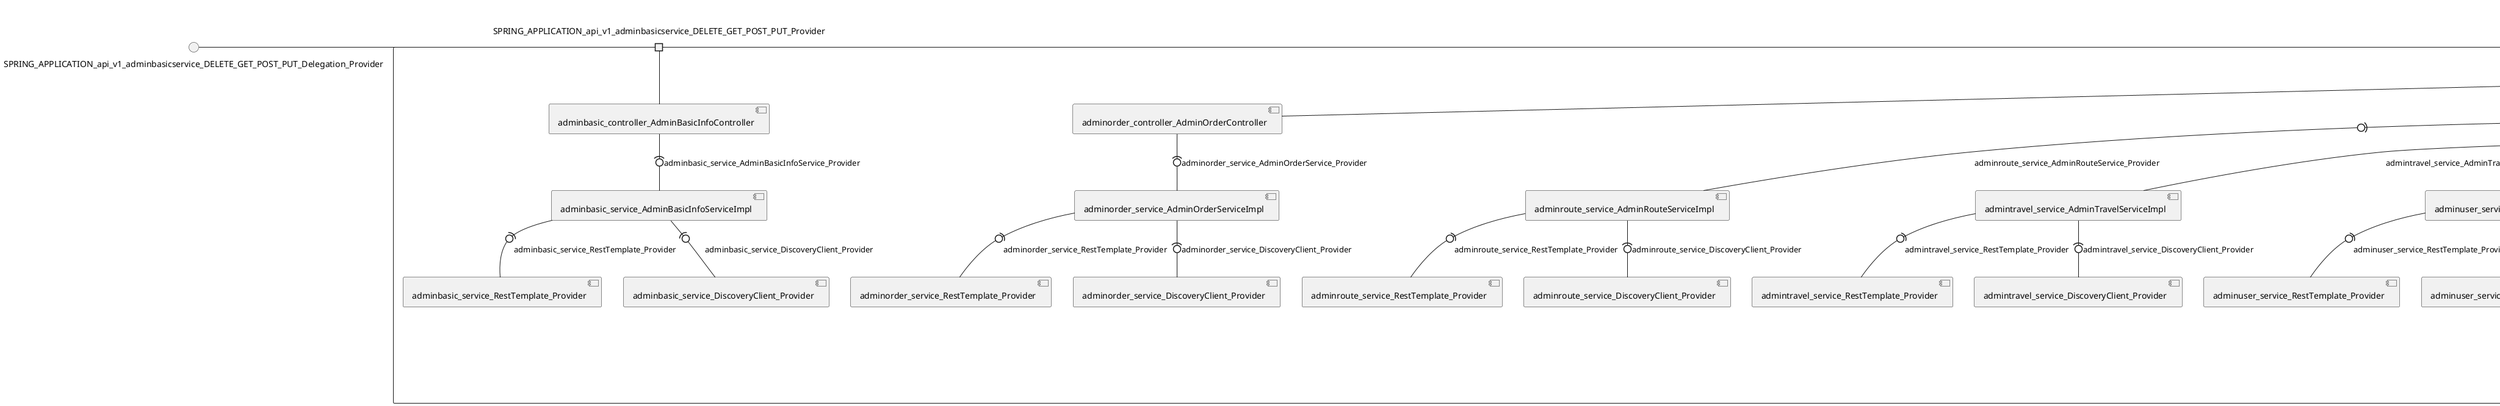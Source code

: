 @startuml
skinparam fixCircleLabelOverlapping true
skinparam componentStyle uml2
() SPRING_APPLICATION_api_v1_adminbasicservice_DELETE_GET_POST_PUT_Delegation_Provider
() SPRING_APPLICATION_api_v1_adminorderservice_Delegation_Provider
() SPRING_APPLICATION_api_v1_adminrouteservice_Delegation_Provider
() SPRING_APPLICATION_api_v1_admintravelservice_Delegation_Provider
() SPRING_APPLICATION_api_v1_adminuserservice_users_DELETE_GET_POST_PUT_Delegation_Provider
() SPRING_APPLICATION_api_v1_assuranceservice_DELETE_GET_PATCH_Delegation_Provider
() SPRING_APPLICATION_api_v1_auth_Delegation_Provider
() SPRING_APPLICATION_api_v1_basicservice_Delegation_Provider
() SPRING_APPLICATION_api_v1_cancelservice_GET_Delegation_Provider
() SPRING_APPLICATION_api_v1_configservice_Delegation_Provider
() SPRING_APPLICATION_api_v1_consignpriceservice_Delegation_Provider
() SPRING_APPLICATION_api_v1_consignservice_Delegation_Provider
() SPRING_APPLICATION_api_v1_contactservice_DELETE_GET_POST_PUT_Delegation_Provider
() SPRING_APPLICATION_api_v1_executeservice_GET_Delegation_Provider
() SPRING_APPLICATION_api_v1_fooddeliveryservice_Delegation_Provider
() SPRING_APPLICATION_api_v1_foodservice_DELETE_GET_POST_PUT_Delegation_Provider
() SPRING_APPLICATION_api_v1_inside_pay_service_Delegation_Provider
() SPRING_APPLICATION_api_v1_notifyservice_Delegation_Provider
() SPRING_APPLICATION_api_v1_orderOtherService_Delegation_Provider
() SPRING_APPLICATION_api_v1_orderservice_Delegation_Provider
() SPRING_APPLICATION_api_v1_paymentservice_GET_POST_Delegation_Provider
() SPRING_APPLICATION_api_v1_preserveotherservice_Delegation_Provider
() SPRING_APPLICATION_api_v1_preserveservice_Delegation_Provider
() SPRING_APPLICATION_api_v1_priceservice_Delegation_Provider
() SPRING_APPLICATION_api_v1_rebookservice_Delegation_Provider
() SPRING_APPLICATION_api_v1_routeplanservice_Delegation_Provider
() SPRING_APPLICATION_api_v1_routeservice_DELETE_GET_POST_Delegation_Provider
() SPRING_APPLICATION_api_v1_seatservice_Delegation_Provider
() SPRING_APPLICATION_api_v1_securityservice_Delegation_Provider
() SPRING_APPLICATION_api_v1_stationfoodservice_Delegation_Provider
() SPRING_APPLICATION_api_v1_stationservice_Delegation_Provider
() SPRING_APPLICATION_api_v1_trainfoodservice_Delegation_Provider
() SPRING_APPLICATION_api_v1_trainservice_Delegation_Provider
() SPRING_APPLICATION_api_v1_travel2service_Delegation_Provider
() SPRING_APPLICATION_api_v1_travelplanservice_Delegation_Provider
() SPRING_APPLICATION_api_v1_travelservice_Delegation_Provider
() SPRING_APPLICATION_api_v1_users_Delegation_Provider
() SPRING_APPLICATION_api_v1_userservice_users_Delegation_Provider
() SPRING_APPLICATION_api_v1_verifycode_Delegation_Provider
() SPRING_APPLICATION_api_v1_waitorderservice_GET_POST_Delegation_Provider
rectangle System {
[adminbasic_controller_AdminBasicInfoController] [[fudanselab-train-ticket.repository#_j69j8jfWEe-CD6_FbvzaYA]]
[adminbasic_service_AdminBasicInfoServiceImpl] [[fudanselab-train-ticket.repository#_j69j8jfWEe-CD6_FbvzaYA]]
[adminbasic_service_DiscoveryClient_Provider] [[fudanselab-train-ticket.repository#_j69j8jfWEe-CD6_FbvzaYA]]
[adminbasic_service_RestTemplate_Provider] [[fudanselab-train-ticket.repository#_j69j8jfWEe-CD6_FbvzaYA]]
[adminorder_controller_AdminOrderController] [[fudanselab-train-ticket.repository#_j69j8jfWEe-CD6_FbvzaYA]]
[adminorder_service_AdminOrderServiceImpl] [[fudanselab-train-ticket.repository#_j69j8jfWEe-CD6_FbvzaYA]]
[adminorder_service_DiscoveryClient_Provider] [[fudanselab-train-ticket.repository#_j69j8jfWEe-CD6_FbvzaYA]]
[adminorder_service_RestTemplate_Provider] [[fudanselab-train-ticket.repository#_j69j8jfWEe-CD6_FbvzaYA]]
[adminroute_controller_AdminRouteController] [[fudanselab-train-ticket.repository#_j69j8jfWEe-CD6_FbvzaYA]]
[adminroute_service_AdminRouteServiceImpl] [[fudanselab-train-ticket.repository#_j69j8jfWEe-CD6_FbvzaYA]]
[adminroute_service_DiscoveryClient_Provider] [[fudanselab-train-ticket.repository#_j69j8jfWEe-CD6_FbvzaYA]]
[adminroute_service_RestTemplate_Provider] [[fudanselab-train-ticket.repository#_j69j8jfWEe-CD6_FbvzaYA]]
[admintravel_controller_AdminTravelController] [[fudanselab-train-ticket.repository#_j69j8jfWEe-CD6_FbvzaYA]]
[admintravel_service_AdminTravelServiceImpl] [[fudanselab-train-ticket.repository#_j69j8jfWEe-CD6_FbvzaYA]]
[admintravel_service_DiscoveryClient_Provider] [[fudanselab-train-ticket.repository#_j69j8jfWEe-CD6_FbvzaYA]]
[admintravel_service_RestTemplate_Provider] [[fudanselab-train-ticket.repository#_j69j8jfWEe-CD6_FbvzaYA]]
[adminuser_controller_AdminUserController] [[fudanselab-train-ticket.repository#_j69j8jfWEe-CD6_FbvzaYA]]
[adminuser_service_AdminUserServiceImpl] [[fudanselab-train-ticket.repository#_j69j8jfWEe-CD6_FbvzaYA]]
[adminuser_service_DiscoveryClient_Provider] [[fudanselab-train-ticket.repository#_j69j8jfWEe-CD6_FbvzaYA]]
[adminuser_service_RestTemplate_Provider] [[fudanselab-train-ticket.repository#_j69j8jfWEe-CD6_FbvzaYA]]
[assurance_controller_AssuranceController] [[fudanselab-train-ticket.repository#_j69j8jfWEe-CD6_FbvzaYA]]
[assurance_repository_AssuranceRepository] [[fudanselab-train-ticket.repository#_j69j8jfWEe-CD6_FbvzaYA]]
[assurance_service_AssuranceServiceImpl] [[fudanselab-train-ticket.repository#_j69j8jfWEe-CD6_FbvzaYA]]
[auth_controller_AuthController] [[fudanselab-train-ticket.repository#_j69j8jfWEe-CD6_FbvzaYA]]
[auth_controller_UserController] [[fudanselab-train-ticket.repository#_j69j8jfWEe-CD6_FbvzaYA]]
[auth_repository_UserRepository] [[fudanselab-train-ticket.repository#_j69j8jfWEe-CD6_FbvzaYA]]
[auth_security_jwt_JWTProvider] [[fudanselab-train-ticket.repository#_j69j8jfWEe-CD6_FbvzaYA]]
[auth_service_impl_AuthenticationManager_Provider] [[fudanselab-train-ticket.repository#_j69j8jfWEe-CD6_FbvzaYA]]
[auth_service_impl_DiscoveryClient_Provider] [[fudanselab-train-ticket.repository#_j69j8jfWEe-CD6_FbvzaYA]]
[auth_service_impl_PasswordEncoder_Provider] [[fudanselab-train-ticket.repository#_j69j8jfWEe-CD6_FbvzaYA]]
[auth_service_impl_RestTemplate_Provider] [[fudanselab-train-ticket.repository#_j69j8jfWEe-CD6_FbvzaYA]]
[auth_service_impl_TokenServiceImpl] [[fudanselab-train-ticket.repository#_j69j8jfWEe-CD6_FbvzaYA]]
[auth_service_impl_UserServiceImpl] [[fudanselab-train-ticket.repository#_j69j8jfWEe-CD6_FbvzaYA]]
[cancel_controller_CancelController] [[fudanselab-train-ticket.repository#_j69j8jfWEe-CD6_FbvzaYA]]
[cancel_service_CancelServiceImpl] [[fudanselab-train-ticket.repository#_j69j8jfWEe-CD6_FbvzaYA]]
[cancel_service_DiscoveryClient_Provider] [[fudanselab-train-ticket.repository#_j69j8jfWEe-CD6_FbvzaYA]]
[cancel_service_RestTemplate_Provider] [[fudanselab-train-ticket.repository#_j69j8jfWEe-CD6_FbvzaYA]]
[com_trainticket_controller_PaymentController] [[fudanselab-train-ticket.repository#_j69j8jfWEe-CD6_FbvzaYA]]
[com_trainticket_repository_AddMoneyRepository] [[fudanselab-train-ticket.repository#_j69j8jfWEe-CD6_FbvzaYA]]
[com_trainticket_repository_PaymentRepository] [[fudanselab-train-ticket.repository#_j69j8jfWEe-CD6_FbvzaYA]]
[com_trainticket_service_PaymentServiceImpl] [[fudanselab-train-ticket.repository#_j69j8jfWEe-CD6_FbvzaYA]]
[config_controller_ConfigController] [[fudanselab-train-ticket.repository#_j69j8jfWEe-CD6_FbvzaYA]]
[config_repository_ConfigRepository] [[fudanselab-train-ticket.repository#_j69j8jfWEe-CD6_FbvzaYA]]
[config_service_ConfigServiceImpl] [[fudanselab-train-ticket.repository#_j69j8jfWEe-CD6_FbvzaYA]]
[consign_controller_ConsignController] [[fudanselab-train-ticket.repository#_j69j8jfWEe-CD6_FbvzaYA]]
[consign_repository_ConsignRepository] [[fudanselab-train-ticket.repository#_j69j8jfWEe-CD6_FbvzaYA]]
[consign_service_ConsignServiceImpl] [[fudanselab-train-ticket.repository#_j69j8jfWEe-CD6_FbvzaYA]]
[consign_service_DiscoveryClient_Provider] [[fudanselab-train-ticket.repository#_j69j8jfWEe-CD6_FbvzaYA]]
[consign_service_RestTemplate_Provider] [[fudanselab-train-ticket.repository#_j69j8jfWEe-CD6_FbvzaYA]]
[consignprice_controller_ConsignPriceController] [[fudanselab-train-ticket.repository#_j69j8jfWEe-CD6_FbvzaYA]]
[consignprice_repository_ConsignPriceConfigRepository] [[fudanselab-train-ticket.repository#_j69j8jfWEe-CD6_FbvzaYA]]
[consignprice_service_ConsignPriceServiceImpl] [[fudanselab-train-ticket.repository#_j69j8jfWEe-CD6_FbvzaYA]]
[contacts_controller_ContactsController] [[fudanselab-train-ticket.repository#_j69j8jfWEe-CD6_FbvzaYA]]
[contacts_repository_ContactsRepository] [[fudanselab-train-ticket.repository#_j69j8jfWEe-CD6_FbvzaYA]]
[contacts_service_ContactsServiceImpl] [[fudanselab-train-ticket.repository#_j69j8jfWEe-CD6_FbvzaYA]]
[execute_controller_ExecuteControlller] [[fudanselab-train-ticket.repository#_j69j8jfWEe-CD6_FbvzaYA]]
[execute_serivce_DiscoveryClient_Provider] [[fudanselab-train-ticket.repository#_j69j8jfWEe-CD6_FbvzaYA]]
[execute_serivce_ExecuteServiceImpl] [[fudanselab-train-ticket.repository#_j69j8jfWEe-CD6_FbvzaYA]]
[execute_serivce_RestTemplate_Provider] [[fudanselab-train-ticket.repository#_j69j8jfWEe-CD6_FbvzaYA]]
[fdse_microservice_controller_BasicController] [[fudanselab-train-ticket.repository#_j69j8jfWEe-CD6_FbvzaYA]]
[fdse_microservice_controller_StationController] [[fudanselab-train-ticket.repository#_j69j8jfWEe-CD6_FbvzaYA]]
[fdse_microservice_repository_StationRepository] [[fudanselab-train-ticket.repository#_j69j8jfWEe-CD6_FbvzaYA]]
[fdse_microservice_service_BasicServiceImpl] [[fudanselab-train-ticket.repository#_j69j8jfWEe-CD6_FbvzaYA]]
[fdse_microservice_service_DiscoveryClient_Provider] [[fudanselab-train-ticket.repository#_j69j8jfWEe-CD6_FbvzaYA]]
[fdse_microservice_service_RestTemplate_Provider] [[fudanselab-train-ticket.repository#_j69j8jfWEe-CD6_FbvzaYA]]
[fdse_microservice_service_StationServiceImpl] [[fudanselab-train-ticket.repository#_j69j8jfWEe-CD6_FbvzaYA]]
[food_controller_StationFoodController] [[fudanselab-train-ticket.repository#_j69j8jfWEe-CD6_FbvzaYA]]
[food_delivery_controller_FoodDeliveryController] [[fudanselab-train-ticket.repository#_j69j8jfWEe-CD6_FbvzaYA]]
[food_delivery_repository_FoodDeliveryOrderRepository] [[fudanselab-train-ticket.repository#_j69j8jfWEe-CD6_FbvzaYA]]
[food_delivery_service_DiscoveryClient_Provider] [[fudanselab-train-ticket.repository#_j69j8jfWEe-CD6_FbvzaYA]]
[food_delivery_service_FoodDeliveryServiceImpl] [[fudanselab-train-ticket.repository#_j69j8jfWEe-CD6_FbvzaYA]]
[food_delivery_service_RestTemplate_Provider] [[fudanselab-train-ticket.repository#_j69j8jfWEe-CD6_FbvzaYA]]
[food_repository_StationFoodRepository] [[fudanselab-train-ticket.repository#_j69j8jfWEe-CD6_FbvzaYA]]
[food_service_StationFoodServiceImpl] [[fudanselab-train-ticket.repository#_j69j8jfWEe-CD6_FbvzaYA]]
[foodsearch_controller_FoodController] [[fudanselab-train-ticket.repository#_j69j8jfWEe-CD6_FbvzaYA]]
[foodsearch_mq_RabbitSend] [[fudanselab-train-ticket.repository#_j69j8jfWEe-CD6_FbvzaYA]]
[foodsearch_repository_FoodOrderRepository] [[fudanselab-train-ticket.repository#_j69j8jfWEe-CD6_FbvzaYA]]
[foodsearch_service_DiscoveryClient_Provider] [[fudanselab-train-ticket.repository#_j69j8jfWEe-CD6_FbvzaYA]]
[foodsearch_service_FoodServiceImpl] [[fudanselab-train-ticket.repository#_j69j8jfWEe-CD6_FbvzaYA]]
[foodsearch_service_RestTemplate_Provider] [[fudanselab-train-ticket.repository#_j69j8jfWEe-CD6_FbvzaYA]]
[inside_payment_controller_InsidePaymentController] [[fudanselab-train-ticket.repository#_j69j8jfWEe-CD6_FbvzaYA]]
[inside_payment_repository_AddMoneyRepository] [[fudanselab-train-ticket.repository#_j69j8jfWEe-CD6_FbvzaYA]]
[inside_payment_repository_PaymentRepository] [[fudanselab-train-ticket.repository#_j69j8jfWEe-CD6_FbvzaYA]]
[inside_payment_service_InsidePaymentServiceImpl] [[fudanselab-train-ticket.repository#_j69j8jfWEe-CD6_FbvzaYA]]
[inside_payment_service_RestTemplate_Provider] [[fudanselab-train-ticket.repository#_j69j8jfWEe-CD6_FbvzaYA]]
[notification_controller_NotificationController] [[fudanselab-train-ticket.repository#_j69j8jfWEe-CD6_FbvzaYA]]
[notification_mq_RabbitSend] [[fudanselab-train-ticket.repository#_j69j8jfWEe-CD6_FbvzaYA]]
[notification_service_Configuration_Provider] [[fudanselab-train-ticket.repository#_j69j8jfWEe-CD6_FbvzaYA]]
[notification_service_JavaMailSender_2_Provider] [[fudanselab-train-ticket.repository#_j69j8jfWEe-CD6_FbvzaYA]]
[notification_service_JavaMailSender_Provider] [[fudanselab-train-ticket.repository#_j69j8jfWEe-CD6_FbvzaYA]]
[notification_service_MailService] [[fudanselab-train-ticket.repository#_j69j8jfWEe-CD6_FbvzaYA]]
[notification_service_NotificationServiceImpl] [[fudanselab-train-ticket.repository#_j69j8jfWEe-CD6_FbvzaYA]]
[order_controller_OrderController] [[fudanselab-train-ticket.repository#_j69j8jfWEe-CD6_FbvzaYA]]
[order_repository_OrderRepository] [[fudanselab-train-ticket.repository#_j69j8jfWEe-CD6_FbvzaYA]]
[order_service_DiscoveryClient_Provider] [[fudanselab-train-ticket.repository#_j69j8jfWEe-CD6_FbvzaYA]]
[order_service_OrderServiceImpl] [[fudanselab-train-ticket.repository#_j69j8jfWEe-CD6_FbvzaYA]]
[order_service_RestTemplate_Provider] [[fudanselab-train-ticket.repository#_j69j8jfWEe-CD6_FbvzaYA]]
[other_controller_OrderOtherController] [[fudanselab-train-ticket.repository#_j69j8jfWEe-CD6_FbvzaYA]]
[other_repository_OrderOtherRepository] [[fudanselab-train-ticket.repository#_j69j8jfWEe-CD6_FbvzaYA]]
[other_service_DiscoveryClient_Provider] [[fudanselab-train-ticket.repository#_j69j8jfWEe-CD6_FbvzaYA]]
[other_service_OrderOtherServiceImpl] [[fudanselab-train-ticket.repository#_j69j8jfWEe-CD6_FbvzaYA]]
[other_service_RestTemplate_Provider] [[fudanselab-train-ticket.repository#_j69j8jfWEe-CD6_FbvzaYA]]
[plan_controller_RoutePlanController] [[fudanselab-train-ticket.repository#_j69j8jfWEe-CD6_FbvzaYA]]
[plan_service_DiscoveryClient_Provider] [[fudanselab-train-ticket.repository#_j69j8jfWEe-CD6_FbvzaYA]]
[plan_service_RestTemplate_Provider] [[fudanselab-train-ticket.repository#_j69j8jfWEe-CD6_FbvzaYA]]
[plan_service_RoutePlanServiceImpl] [[fudanselab-train-ticket.repository#_j69j8jfWEe-CD6_FbvzaYA]]
[preserveOther_controller_PreserveOtherController] [[fudanselab-train-ticket.repository#_j69j8jfWEe-CD6_FbvzaYA]]
[preserveOther_mq_RabbitSend] [[fudanselab-train-ticket.repository#_j69j8jfWEe-CD6_FbvzaYA]]
[preserveOther_service_DiscoveryClient_Provider] [[fudanselab-train-ticket.repository#_j69j8jfWEe-CD6_FbvzaYA]]
[preserveOther_service_PreserveOtherServiceImpl] [[fudanselab-train-ticket.repository#_j69j8jfWEe-CD6_FbvzaYA]]
[preserveOther_service_RestTemplate_Provider] [[fudanselab-train-ticket.repository#_j69j8jfWEe-CD6_FbvzaYA]]
[preserve_controller_PreserveController] [[fudanselab-train-ticket.repository#_j69j8jfWEe-CD6_FbvzaYA]]
[preserve_mq_RabbitSend] [[fudanselab-train-ticket.repository#_j69j8jfWEe-CD6_FbvzaYA]]
[preserve_service_DiscoveryClient_Provider] [[fudanselab-train-ticket.repository#_j69j8jfWEe-CD6_FbvzaYA]]
[preserve_service_PreserveServiceImpl] [[fudanselab-train-ticket.repository#_j69j8jfWEe-CD6_FbvzaYA]]
[preserve_service_RestTemplate_Provider] [[fudanselab-train-ticket.repository#_j69j8jfWEe-CD6_FbvzaYA]]
[price_controller_PriceController] [[fudanselab-train-ticket.repository#_j69j8jfWEe-CD6_FbvzaYA]]
[price_repository_PriceConfigRepository] [[fudanselab-train-ticket.repository#_j69j8jfWEe-CD6_FbvzaYA]]
[price_service_PriceServiceImpl] [[fudanselab-train-ticket.repository#_j69j8jfWEe-CD6_FbvzaYA]]
[rebook_controller_RebookController] [[fudanselab-train-ticket.repository#_j69j8jfWEe-CD6_FbvzaYA]]
[rebook_service_DiscoveryClient_Provider] [[fudanselab-train-ticket.repository#_j69j8jfWEe-CD6_FbvzaYA]]
[rebook_service_RebookServiceImpl] [[fudanselab-train-ticket.repository#_j69j8jfWEe-CD6_FbvzaYA]]
[rebook_service_RestTemplate_Provider] [[fudanselab-train-ticket.repository#_j69j8jfWEe-CD6_FbvzaYA]]
[route_controller_RouteController] [[fudanselab-train-ticket.repository#_j69j8jfWEe-CD6_FbvzaYA]]
[route_repository_RouteRepository] [[fudanselab-train-ticket.repository#_j69j8jfWEe-CD6_FbvzaYA]]
[route_service_RouteServiceImpl] [[fudanselab-train-ticket.repository#_j69j8jfWEe-CD6_FbvzaYA]]
[seat_controller_SeatController] [[fudanselab-train-ticket.repository#_j69j8jfWEe-CD6_FbvzaYA]]
[seat_service_DiscoveryClient_Provider] [[fudanselab-train-ticket.repository#_j69j8jfWEe-CD6_FbvzaYA]]
[seat_service_RestTemplate_Provider] [[fudanselab-train-ticket.repository#_j69j8jfWEe-CD6_FbvzaYA]]
[seat_service_SeatServiceImpl] [[fudanselab-train-ticket.repository#_j69j8jfWEe-CD6_FbvzaYA]]
[security_controller_SecurityController] [[fudanselab-train-ticket.repository#_j69j8jfWEe-CD6_FbvzaYA]]
[security_repository_SecurityRepository] [[fudanselab-train-ticket.repository#_j69j8jfWEe-CD6_FbvzaYA]]
[security_service_DiscoveryClient_Provider] [[fudanselab-train-ticket.repository#_j69j8jfWEe-CD6_FbvzaYA]]
[security_service_RestTemplate_Provider] [[fudanselab-train-ticket.repository#_j69j8jfWEe-CD6_FbvzaYA]]
[security_service_SecurityServiceImpl] [[fudanselab-train-ticket.repository#_j69j8jfWEe-CD6_FbvzaYA]]
[trainFood_controller_TrainFoodController] [[fudanselab-train-ticket.repository#_j69j8jfWEe-CD6_FbvzaYA]]
[trainFood_repository_TrainFoodRepository] [[fudanselab-train-ticket.repository#_j69j8jfWEe-CD6_FbvzaYA]]
[trainFood_service_TrainFoodServiceImpl] [[fudanselab-train-ticket.repository#_j69j8jfWEe-CD6_FbvzaYA]]
[train_controller_TrainController] [[fudanselab-train-ticket.repository#_j69j8jfWEe-CD6_FbvzaYA]]
[train_repository_TrainTypeRepository] [[fudanselab-train-ticket.repository#_j69j8jfWEe-CD6_FbvzaYA]]
[train_service_TrainServiceImpl] [[fudanselab-train-ticket.repository#_j69j8jfWEe-CD6_FbvzaYA]]
[travel2_controller_Travel2Controller] [[fudanselab-train-ticket.repository#_j69j8jfWEe-CD6_FbvzaYA]]
[travel2_repository_TripRepository] [[fudanselab-train-ticket.repository#_j69j8jfWEe-CD6_FbvzaYA]]
[travel2_service_DiscoveryClient_Provider] [[fudanselab-train-ticket.repository#_j69j8jfWEe-CD6_FbvzaYA]]
[travel2_service_RestTemplate_Provider] [[fudanselab-train-ticket.repository#_j69j8jfWEe-CD6_FbvzaYA]]
[travel2_service_TravelServiceImpl] [[fudanselab-train-ticket.repository#_j69j8jfWEe-CD6_FbvzaYA]]
[travel_controller_TravelController] [[fudanselab-train-ticket.repository#_j69j8jfWEe-CD6_FbvzaYA]]
[travel_repository_TripRepository] [[fudanselab-train-ticket.repository#_j69j8jfWEe-CD6_FbvzaYA]]
[travel_service_DiscoveryClient_Provider] [[fudanselab-train-ticket.repository#_j69j8jfWEe-CD6_FbvzaYA]]
[travel_service_RestTemplate_Provider] [[fudanselab-train-ticket.repository#_j69j8jfWEe-CD6_FbvzaYA]]
[travel_service_TravelServiceImpl] [[fudanselab-train-ticket.repository#_j69j8jfWEe-CD6_FbvzaYA]]
[travelplan_controller_TravelPlanController] [[fudanselab-train-ticket.repository#_j69j8jfWEe-CD6_FbvzaYA]]
[travelplan_service_DiscoveryClient_Provider] [[fudanselab-train-ticket.repository#_j69j8jfWEe-CD6_FbvzaYA]]
[travelplan_service_RestTemplate_Provider] [[fudanselab-train-ticket.repository#_j69j8jfWEe-CD6_FbvzaYA]]
[travelplan_service_TravelPlanServiceImpl] [[fudanselab-train-ticket.repository#_j69j8jfWEe-CD6_FbvzaYA]]
[user_controller_UserController] [[fudanselab-train-ticket.repository#_j69j8jfWEe-CD6_FbvzaYA]]
[user_repository_UserRepository] [[fudanselab-train-ticket.repository#_j69j8jfWEe-CD6_FbvzaYA]]
[user_service_impl_DiscoveryClient_Provider] [[fudanselab-train-ticket.repository#_j69j8jfWEe-CD6_FbvzaYA]]
[user_service_impl_RestTemplate_Provider] [[fudanselab-train-ticket.repository#_j69j8jfWEe-CD6_FbvzaYA]]
[user_service_impl_UserServiceImpl] [[fudanselab-train-ticket.repository#_j69j8jfWEe-CD6_FbvzaYA]]
[verifycode_controller_VerifyCodeController] [[fudanselab-train-ticket.repository#_j69j8jfWEe-CD6_FbvzaYA]]
[verifycode_service_impl_VerifyCodeServiceImpl] [[fudanselab-train-ticket.repository#_j69j8jfWEe-CD6_FbvzaYA]]
[waitorder_controller_WaitListOrderController] [[fudanselab-train-ticket.repository#_j69j8jfWEe-CD6_FbvzaYA]]
[waitorder_repository_WaitListOrderRepository] [[fudanselab-train-ticket.repository#_j69j8jfWEe-CD6_FbvzaYA]]
[waitorder_service_Impl_DiscoveryClient_Provider] [[fudanselab-train-ticket.repository#_j69j8jfWEe-CD6_FbvzaYA]]
[waitorder_service_Impl_RestTemplate_Provider] [[fudanselab-train-ticket.repository#_j69j8jfWEe-CD6_FbvzaYA]]
[waitorder_service_Impl_WaitListOrderServiceImpl] [[fudanselab-train-ticket.repository#_j69j8jfWEe-CD6_FbvzaYA]]
port SPRING_APPLICATION_api_v1_adminbasicservice_DELETE_GET_POST_PUT_Provider
SPRING_APPLICATION_api_v1_adminbasicservice_DELETE_GET_POST_PUT_Delegation_Provider - SPRING_APPLICATION_api_v1_adminbasicservice_DELETE_GET_POST_PUT_Provider
SPRING_APPLICATION_api_v1_adminbasicservice_DELETE_GET_POST_PUT_Provider - [adminbasic_controller_AdminBasicInfoController]
port SPRING_APPLICATION_api_v1_adminorderservice_Provider
SPRING_APPLICATION_api_v1_adminorderservice_Delegation_Provider - SPRING_APPLICATION_api_v1_adminorderservice_Provider
SPRING_APPLICATION_api_v1_adminorderservice_Provider - [adminorder_controller_AdminOrderController]
port SPRING_APPLICATION_api_v1_adminrouteservice_Provider
SPRING_APPLICATION_api_v1_adminrouteservice_Delegation_Provider - SPRING_APPLICATION_api_v1_adminrouteservice_Provider
SPRING_APPLICATION_api_v1_adminrouteservice_Provider - [adminroute_controller_AdminRouteController]
port SPRING_APPLICATION_api_v1_admintravelservice_Provider
SPRING_APPLICATION_api_v1_admintravelservice_Delegation_Provider - SPRING_APPLICATION_api_v1_admintravelservice_Provider
SPRING_APPLICATION_api_v1_admintravelservice_Provider - [admintravel_controller_AdminTravelController]
port SPRING_APPLICATION_api_v1_adminuserservice_users_DELETE_GET_POST_PUT_Provider
SPRING_APPLICATION_api_v1_adminuserservice_users_DELETE_GET_POST_PUT_Delegation_Provider - SPRING_APPLICATION_api_v1_adminuserservice_users_DELETE_GET_POST_PUT_Provider
SPRING_APPLICATION_api_v1_adminuserservice_users_DELETE_GET_POST_PUT_Provider - [adminuser_controller_AdminUserController]
port SPRING_APPLICATION_api_v1_assuranceservice_DELETE_GET_PATCH_Provider
SPRING_APPLICATION_api_v1_assuranceservice_DELETE_GET_PATCH_Delegation_Provider - SPRING_APPLICATION_api_v1_assuranceservice_DELETE_GET_PATCH_Provider
SPRING_APPLICATION_api_v1_assuranceservice_DELETE_GET_PATCH_Provider - [assurance_controller_AssuranceController]
port SPRING_APPLICATION_api_v1_auth_Provider
SPRING_APPLICATION_api_v1_auth_Delegation_Provider - SPRING_APPLICATION_api_v1_auth_Provider
SPRING_APPLICATION_api_v1_auth_Provider - [auth_controller_AuthController]
port SPRING_APPLICATION_api_v1_basicservice_Provider
SPRING_APPLICATION_api_v1_basicservice_Delegation_Provider - SPRING_APPLICATION_api_v1_basicservice_Provider
SPRING_APPLICATION_api_v1_basicservice_Provider - [fdse_microservice_controller_BasicController]
port SPRING_APPLICATION_api_v1_cancelservice_GET_Provider
SPRING_APPLICATION_api_v1_cancelservice_GET_Delegation_Provider - SPRING_APPLICATION_api_v1_cancelservice_GET_Provider
SPRING_APPLICATION_api_v1_cancelservice_GET_Provider - [cancel_controller_CancelController]
port SPRING_APPLICATION_api_v1_configservice_Provider
SPRING_APPLICATION_api_v1_configservice_Delegation_Provider - SPRING_APPLICATION_api_v1_configservice_Provider
SPRING_APPLICATION_api_v1_configservice_Provider - [config_controller_ConfigController]
port SPRING_APPLICATION_api_v1_consignpriceservice_Provider
SPRING_APPLICATION_api_v1_consignpriceservice_Delegation_Provider - SPRING_APPLICATION_api_v1_consignpriceservice_Provider
SPRING_APPLICATION_api_v1_consignpriceservice_Provider - [consignprice_controller_ConsignPriceController]
port SPRING_APPLICATION_api_v1_consignservice_Provider
SPRING_APPLICATION_api_v1_consignservice_Delegation_Provider - SPRING_APPLICATION_api_v1_consignservice_Provider
SPRING_APPLICATION_api_v1_consignservice_Provider - [consign_controller_ConsignController]
port SPRING_APPLICATION_api_v1_contactservice_DELETE_GET_POST_PUT_Provider
SPRING_APPLICATION_api_v1_contactservice_DELETE_GET_POST_PUT_Delegation_Provider - SPRING_APPLICATION_api_v1_contactservice_DELETE_GET_POST_PUT_Provider
SPRING_APPLICATION_api_v1_contactservice_DELETE_GET_POST_PUT_Provider - [contacts_controller_ContactsController]
port SPRING_APPLICATION_api_v1_executeservice_GET_Provider
SPRING_APPLICATION_api_v1_executeservice_GET_Delegation_Provider - SPRING_APPLICATION_api_v1_executeservice_GET_Provider
SPRING_APPLICATION_api_v1_executeservice_GET_Provider - [execute_controller_ExecuteControlller]
port SPRING_APPLICATION_api_v1_fooddeliveryservice_Provider
SPRING_APPLICATION_api_v1_fooddeliveryservice_Delegation_Provider - SPRING_APPLICATION_api_v1_fooddeliveryservice_Provider
SPRING_APPLICATION_api_v1_fooddeliveryservice_Provider - [food_delivery_controller_FoodDeliveryController]
port SPRING_APPLICATION_api_v1_foodservice_DELETE_GET_POST_PUT_Provider
SPRING_APPLICATION_api_v1_foodservice_DELETE_GET_POST_PUT_Delegation_Provider - SPRING_APPLICATION_api_v1_foodservice_DELETE_GET_POST_PUT_Provider
SPRING_APPLICATION_api_v1_foodservice_DELETE_GET_POST_PUT_Provider - [foodsearch_controller_FoodController]
port SPRING_APPLICATION_api_v1_inside_pay_service_Provider
SPRING_APPLICATION_api_v1_inside_pay_service_Delegation_Provider - SPRING_APPLICATION_api_v1_inside_pay_service_Provider
SPRING_APPLICATION_api_v1_inside_pay_service_Provider - [inside_payment_controller_InsidePaymentController]
port SPRING_APPLICATION_api_v1_notifyservice_Provider
SPRING_APPLICATION_api_v1_notifyservice_Delegation_Provider - SPRING_APPLICATION_api_v1_notifyservice_Provider
SPRING_APPLICATION_api_v1_notifyservice_Provider - [notification_controller_NotificationController]
port SPRING_APPLICATION_api_v1_orderOtherService_Provider
SPRING_APPLICATION_api_v1_orderOtherService_Delegation_Provider - SPRING_APPLICATION_api_v1_orderOtherService_Provider
SPRING_APPLICATION_api_v1_orderOtherService_Provider - [other_controller_OrderOtherController]
port SPRING_APPLICATION_api_v1_orderservice_Provider
SPRING_APPLICATION_api_v1_orderservice_Delegation_Provider - SPRING_APPLICATION_api_v1_orderservice_Provider
SPRING_APPLICATION_api_v1_orderservice_Provider - [order_controller_OrderController]
port SPRING_APPLICATION_api_v1_paymentservice_GET_POST_Provider
SPRING_APPLICATION_api_v1_paymentservice_GET_POST_Delegation_Provider - SPRING_APPLICATION_api_v1_paymentservice_GET_POST_Provider
SPRING_APPLICATION_api_v1_paymentservice_GET_POST_Provider - [com_trainticket_controller_PaymentController]
port SPRING_APPLICATION_api_v1_preserveotherservice_Provider
SPRING_APPLICATION_api_v1_preserveotherservice_Delegation_Provider - SPRING_APPLICATION_api_v1_preserveotherservice_Provider
SPRING_APPLICATION_api_v1_preserveotherservice_Provider - [preserveOther_controller_PreserveOtherController]
port SPRING_APPLICATION_api_v1_preserveservice_Provider
SPRING_APPLICATION_api_v1_preserveservice_Delegation_Provider - SPRING_APPLICATION_api_v1_preserveservice_Provider
SPRING_APPLICATION_api_v1_preserveservice_Provider - [preserve_controller_PreserveController]
port SPRING_APPLICATION_api_v1_priceservice_Provider
SPRING_APPLICATION_api_v1_priceservice_Delegation_Provider - SPRING_APPLICATION_api_v1_priceservice_Provider
SPRING_APPLICATION_api_v1_priceservice_Provider - [price_controller_PriceController]
port SPRING_APPLICATION_api_v1_rebookservice_Provider
SPRING_APPLICATION_api_v1_rebookservice_Delegation_Provider - SPRING_APPLICATION_api_v1_rebookservice_Provider
SPRING_APPLICATION_api_v1_rebookservice_Provider - [rebook_controller_RebookController]
port SPRING_APPLICATION_api_v1_routeplanservice_Provider
SPRING_APPLICATION_api_v1_routeplanservice_Delegation_Provider - SPRING_APPLICATION_api_v1_routeplanservice_Provider
SPRING_APPLICATION_api_v1_routeplanservice_Provider - [plan_controller_RoutePlanController]
port SPRING_APPLICATION_api_v1_routeservice_DELETE_GET_POST_Provider
SPRING_APPLICATION_api_v1_routeservice_DELETE_GET_POST_Delegation_Provider - SPRING_APPLICATION_api_v1_routeservice_DELETE_GET_POST_Provider
SPRING_APPLICATION_api_v1_routeservice_DELETE_GET_POST_Provider - [route_controller_RouteController]
port SPRING_APPLICATION_api_v1_seatservice_Provider
SPRING_APPLICATION_api_v1_seatservice_Delegation_Provider - SPRING_APPLICATION_api_v1_seatservice_Provider
SPRING_APPLICATION_api_v1_seatservice_Provider - [seat_controller_SeatController]
port SPRING_APPLICATION_api_v1_securityservice_Provider
SPRING_APPLICATION_api_v1_securityservice_Delegation_Provider - SPRING_APPLICATION_api_v1_securityservice_Provider
SPRING_APPLICATION_api_v1_securityservice_Provider - [security_controller_SecurityController]
port SPRING_APPLICATION_api_v1_stationfoodservice_Provider
SPRING_APPLICATION_api_v1_stationfoodservice_Delegation_Provider - SPRING_APPLICATION_api_v1_stationfoodservice_Provider
SPRING_APPLICATION_api_v1_stationfoodservice_Provider - [food_controller_StationFoodController]
port SPRING_APPLICATION_api_v1_stationservice_Provider
SPRING_APPLICATION_api_v1_stationservice_Delegation_Provider - SPRING_APPLICATION_api_v1_stationservice_Provider
SPRING_APPLICATION_api_v1_stationservice_Provider - [fdse_microservice_controller_StationController]
port SPRING_APPLICATION_api_v1_trainfoodservice_Provider
SPRING_APPLICATION_api_v1_trainfoodservice_Delegation_Provider - SPRING_APPLICATION_api_v1_trainfoodservice_Provider
SPRING_APPLICATION_api_v1_trainfoodservice_Provider - [trainFood_controller_TrainFoodController]
port SPRING_APPLICATION_api_v1_trainservice_Provider
SPRING_APPLICATION_api_v1_trainservice_Delegation_Provider - SPRING_APPLICATION_api_v1_trainservice_Provider
SPRING_APPLICATION_api_v1_trainservice_Provider - [train_controller_TrainController]
port SPRING_APPLICATION_api_v1_travel2service_Provider
SPRING_APPLICATION_api_v1_travel2service_Delegation_Provider - SPRING_APPLICATION_api_v1_travel2service_Provider
SPRING_APPLICATION_api_v1_travel2service_Provider - [travel2_controller_Travel2Controller]
port SPRING_APPLICATION_api_v1_travelplanservice_Provider
SPRING_APPLICATION_api_v1_travelplanservice_Delegation_Provider - SPRING_APPLICATION_api_v1_travelplanservice_Provider
SPRING_APPLICATION_api_v1_travelplanservice_Provider - [travelplan_controller_TravelPlanController]
port SPRING_APPLICATION_api_v1_travelservice_Provider
SPRING_APPLICATION_api_v1_travelservice_Delegation_Provider - SPRING_APPLICATION_api_v1_travelservice_Provider
SPRING_APPLICATION_api_v1_travelservice_Provider - [travel_controller_TravelController]
port SPRING_APPLICATION_api_v1_users_Provider
SPRING_APPLICATION_api_v1_users_Delegation_Provider - SPRING_APPLICATION_api_v1_users_Provider
SPRING_APPLICATION_api_v1_users_Provider - [auth_controller_UserController]
port SPRING_APPLICATION_api_v1_userservice_users_Provider
SPRING_APPLICATION_api_v1_userservice_users_Delegation_Provider - SPRING_APPLICATION_api_v1_userservice_users_Provider
SPRING_APPLICATION_api_v1_userservice_users_Provider - [user_controller_UserController]
port SPRING_APPLICATION_api_v1_verifycode_Provider
SPRING_APPLICATION_api_v1_verifycode_Delegation_Provider - SPRING_APPLICATION_api_v1_verifycode_Provider
SPRING_APPLICATION_api_v1_verifycode_Provider - [verifycode_controller_VerifyCodeController]
port SPRING_APPLICATION_api_v1_waitorderservice_GET_POST_Provider
SPRING_APPLICATION_api_v1_waitorderservice_GET_POST_Delegation_Provider - SPRING_APPLICATION_api_v1_waitorderservice_GET_POST_Provider
SPRING_APPLICATION_api_v1_waitorderservice_GET_POST_Provider - [waitorder_controller_WaitListOrderController]
[adminbasic_controller_AdminBasicInfoController] -(0- [adminbasic_service_AdminBasicInfoServiceImpl] : adminbasic_service_AdminBasicInfoService_Provider
[adminbasic_service_AdminBasicInfoServiceImpl] -(0- [adminbasic_service_DiscoveryClient_Provider] : adminbasic_service_DiscoveryClient_Provider
[adminbasic_service_AdminBasicInfoServiceImpl] -(0- [adminbasic_service_RestTemplate_Provider] : adminbasic_service_RestTemplate_Provider
[adminorder_controller_AdminOrderController] -(0- [adminorder_service_AdminOrderServiceImpl] : adminorder_service_AdminOrderService_Provider
[adminorder_service_AdminOrderServiceImpl] -(0- [adminorder_service_DiscoveryClient_Provider] : adminorder_service_DiscoveryClient_Provider
[adminorder_service_AdminOrderServiceImpl] -(0- [adminorder_service_RestTemplate_Provider] : adminorder_service_RestTemplate_Provider
[adminroute_controller_AdminRouteController] -(0- [adminroute_service_AdminRouteServiceImpl] : adminroute_service_AdminRouteService_Provider
[adminroute_service_AdminRouteServiceImpl] -(0- [adminroute_service_DiscoveryClient_Provider] : adminroute_service_DiscoveryClient_Provider
[adminroute_service_AdminRouteServiceImpl] -(0- [adminroute_service_RestTemplate_Provider] : adminroute_service_RestTemplate_Provider
[admintravel_controller_AdminTravelController] -(0- [admintravel_service_AdminTravelServiceImpl] : admintravel_service_AdminTravelService_Provider
[admintravel_service_AdminTravelServiceImpl] -(0- [admintravel_service_DiscoveryClient_Provider] : admintravel_service_DiscoveryClient_Provider
[admintravel_service_AdminTravelServiceImpl] -(0- [admintravel_service_RestTemplate_Provider] : admintravel_service_RestTemplate_Provider
[adminuser_controller_AdminUserController] -(0- [adminuser_service_AdminUserServiceImpl] : adminuser_service_AdminUserService_Provider
[adminuser_service_AdminUserServiceImpl] -(0- [adminuser_service_DiscoveryClient_Provider] : adminuser_service_DiscoveryClient_Provider
[adminuser_service_AdminUserServiceImpl] -(0- [adminuser_service_RestTemplate_Provider] : adminuser_service_RestTemplate_Provider
[assurance_service_AssuranceServiceImpl] -(0- [assurance_repository_AssuranceRepository] : assurance_repository_AssuranceRepository_Provider
[assurance_controller_AssuranceController] -(0- [assurance_service_AssuranceServiceImpl] : assurance_service_AssuranceService_Provider
[auth_service_impl_UserServiceImpl] -(0- [auth_repository_UserRepository] : auth_repository_UserRepository_Provider
[auth_service_impl_TokenServiceImpl] -(0- [auth_repository_UserRepository] : auth_repository_UserRepository_Provider
[auth_service_impl_TokenServiceImpl] -(0- [auth_security_jwt_JWTProvider] : auth_security_jwt_JWTProvider_Provider
[auth_controller_UserController] -(0- [auth_service_impl_TokenServiceImpl] : auth_service_TokenService_Provider
[auth_controller_AuthController] -(0- [auth_service_impl_UserServiceImpl] : auth_service_UserService_Provider
[auth_controller_UserController] -(0- [auth_service_impl_UserServiceImpl] : auth_service_UserService_Provider
[auth_service_impl_TokenServiceImpl] -(0- [auth_service_impl_AuthenticationManager_Provider] : auth_service_impl_AuthenticationManager_Provider
[auth_service_impl_TokenServiceImpl] -(0- [auth_service_impl_DiscoveryClient_Provider] : auth_service_impl_DiscoveryClient_Provider
[auth_service_impl_UserServiceImpl] -(0- [auth_service_impl_PasswordEncoder_Provider] : auth_service_impl_PasswordEncoder_Provider
[auth_service_impl_TokenServiceImpl] -(0- [auth_service_impl_RestTemplate_Provider] : auth_service_impl_RestTemplate_Provider
[cancel_controller_CancelController] -(0- [cancel_service_CancelServiceImpl] : cancel_service_CancelService_Provider
[cancel_service_CancelServiceImpl] -(0- [cancel_service_DiscoveryClient_Provider] : cancel_service_DiscoveryClient_Provider
[cancel_service_CancelServiceImpl] -(0- [cancel_service_RestTemplate_Provider] : cancel_service_RestTemplate_Provider
[com_trainticket_service_PaymentServiceImpl] -(0- [com_trainticket_repository_AddMoneyRepository] : com_trainticket_repository_AddMoneyRepository_Provider
[com_trainticket_service_PaymentServiceImpl] -(0- [com_trainticket_repository_PaymentRepository] : com_trainticket_repository_PaymentRepository_Provider
[com_trainticket_controller_PaymentController] -(0- [com_trainticket_service_PaymentServiceImpl] : com_trainticket_service_PaymentService_Provider
[config_service_ConfigServiceImpl] -(0- [config_repository_ConfigRepository] : config_repository_ConfigRepository_Provider
[config_controller_ConfigController] -(0- [config_service_ConfigServiceImpl] : config_service_ConfigService_Provider
[consign_service_ConsignServiceImpl] -(0- [consign_repository_ConsignRepository] : consign_repository_ConsignRepository_Provider
[consign_controller_ConsignController] -(0- [consign_service_ConsignServiceImpl] : consign_service_ConsignService_Provider
[consign_service_ConsignServiceImpl] -(0- [consign_service_DiscoveryClient_Provider] : consign_service_DiscoveryClient_Provider
[consign_service_ConsignServiceImpl] -(0- [consign_service_RestTemplate_Provider] : consign_service_RestTemplate_Provider
[consignprice_service_ConsignPriceServiceImpl] -(0- [consignprice_repository_ConsignPriceConfigRepository] : consignprice_repository_ConsignPriceConfigRepository_Provider
[consignprice_controller_ConsignPriceController] -(0- [consignprice_service_ConsignPriceServiceImpl] : consignprice_service_ConsignPriceService_Provider
[contacts_service_ContactsServiceImpl] -(0- [contacts_repository_ContactsRepository] : contacts_repository_ContactsRepository_Provider
[contacts_controller_ContactsController] -(0- [contacts_service_ContactsServiceImpl] : contacts_service_ContactsService_Provider
[execute_serivce_ExecuteServiceImpl] -(0- [execute_serivce_DiscoveryClient_Provider] : execute_serivce_DiscoveryClient_Provider
[execute_controller_ExecuteControlller] -(0- [execute_serivce_ExecuteServiceImpl] : execute_serivce_ExecuteService_Provider
[execute_serivce_ExecuteServiceImpl] -(0- [execute_serivce_RestTemplate_Provider] : execute_serivce_RestTemplate_Provider
[fdse_microservice_service_StationServiceImpl] -(0- [fdse_microservice_repository_StationRepository] : fdse_microservice_repository_StationRepository_Provider
[fdse_microservice_controller_BasicController] -(0- [fdse_microservice_service_BasicServiceImpl] : fdse_microservice_service_BasicService_Provider
[fdse_microservice_service_BasicServiceImpl] -(0- [fdse_microservice_service_DiscoveryClient_Provider] : fdse_microservice_service_DiscoveryClient_Provider
[fdse_microservice_service_BasicServiceImpl] -(0- [fdse_microservice_service_RestTemplate_Provider] : fdse_microservice_service_RestTemplate_Provider
[fdse_microservice_controller_StationController] -(0- [fdse_microservice_service_StationServiceImpl] : fdse_microservice_service_StationService_Provider
[food_delivery_service_FoodDeliveryServiceImpl] -(0- [food_delivery_repository_FoodDeliveryOrderRepository] : food_delivery_repository_FoodDeliveryOrderRepository_Provider
[food_delivery_service_FoodDeliveryServiceImpl] -(0- [food_delivery_service_DiscoveryClient_Provider] : food_delivery_service_DiscoveryClient_Provider
[food_delivery_controller_FoodDeliveryController] -(0- [food_delivery_service_FoodDeliveryServiceImpl] : food_delivery_service_FoodDeliveryService_Provider
[food_delivery_service_FoodDeliveryServiceImpl] -(0- [food_delivery_service_RestTemplate_Provider] : food_delivery_service_RestTemplate_Provider
[food_service_StationFoodServiceImpl] -(0- [food_repository_StationFoodRepository] : food_repository_StationFoodRepository_Provider
[food_controller_StationFoodController] -(0- [food_service_StationFoodServiceImpl] : food_service_StationFoodService_Provider
[foodsearch_service_FoodServiceImpl] -(0- [foodsearch_mq_RabbitSend] : foodsearch_mq_RabbitSend_Provider
[foodsearch_controller_FoodController] -(0- [foodsearch_mq_RabbitSend] : foodsearch_mq_RabbitSend_Provider
[foodsearch_service_FoodServiceImpl] -(0- [foodsearch_repository_FoodOrderRepository] : foodsearch_repository_FoodOrderRepository_Provider
[foodsearch_service_FoodServiceImpl] -(0- [foodsearch_service_DiscoveryClient_Provider] : foodsearch_service_DiscoveryClient_Provider
[foodsearch_controller_FoodController] -(0- [foodsearch_service_FoodServiceImpl] : foodsearch_service_FoodService_Provider
[foodsearch_service_FoodServiceImpl] -(0- [foodsearch_service_RestTemplate_Provider] : foodsearch_service_RestTemplate_Provider
[inside_payment_service_InsidePaymentServiceImpl] -(0- [inside_payment_repository_AddMoneyRepository] : inside_payment_repository_AddMoneyRepository_Provider
[inside_payment_service_InsidePaymentServiceImpl] -(0- [inside_payment_repository_PaymentRepository] : inside_payment_repository_PaymentRepository_Provider
[inside_payment_controller_InsidePaymentController] -(0- [inside_payment_service_InsidePaymentServiceImpl] : inside_payment_service_InsidePaymentService_Provider
[inside_payment_service_InsidePaymentServiceImpl] -(0- [inside_payment_service_RestTemplate_Provider] : inside_payment_service_RestTemplate_Provider
[notification_controller_NotificationController] -(0- [notification_mq_RabbitSend] : notification_mq_RabbitSend_Provider
[notification_service_MailService] -(0- [notification_service_Configuration_Provider] : notification_service_Configuration_Provider
[notification_service_MailService] -(0- [notification_service_JavaMailSender_2_Provider] : notification_service_JavaMailSender_2_Provider
[notification_service_NotificationServiceImpl] -(0- [notification_service_JavaMailSender_2_Provider] : notification_service_JavaMailSender_2_Provider
[notification_service_MailService] -(0- [notification_service_JavaMailSender_Provider] : notification_service_JavaMailSender_Provider
[notification_service_NotificationServiceImpl] -(0- [notification_service_JavaMailSender_Provider] : notification_service_JavaMailSender_Provider
[notification_service_NotificationServiceImpl] -(0- [notification_service_MailService] : notification_service_MailService_Provider
[notification_controller_NotificationController] -(0- [notification_service_NotificationServiceImpl] : notification_service_NotificationService_Provider
[order_service_OrderServiceImpl] -(0- [order_repository_OrderRepository] : order_repository_OrderRepository_Provider
[order_service_OrderServiceImpl] -(0- [order_service_DiscoveryClient_Provider] : order_service_DiscoveryClient_Provider
[order_controller_OrderController] -(0- [order_service_OrderServiceImpl] : order_service_OrderService_Provider
[order_service_OrderServiceImpl] -(0- [order_service_RestTemplate_Provider] : order_service_RestTemplate_Provider
[other_service_OrderOtherServiceImpl] -(0- [other_repository_OrderOtherRepository] : other_repository_OrderOtherRepository_Provider
[other_service_OrderOtherServiceImpl] -(0- [other_service_DiscoveryClient_Provider] : other_service_DiscoveryClient_Provider
[other_controller_OrderOtherController] -(0- [other_service_OrderOtherServiceImpl] : other_service_OrderOtherService_Provider
[other_service_OrderOtherServiceImpl] -(0- [other_service_RestTemplate_Provider] : other_service_RestTemplate_Provider
[plan_service_RoutePlanServiceImpl] -(0- [plan_service_DiscoveryClient_Provider] : plan_service_DiscoveryClient_Provider
[plan_service_RoutePlanServiceImpl] -(0- [plan_service_RestTemplate_Provider] : plan_service_RestTemplate_Provider
[plan_controller_RoutePlanController] -(0- [plan_service_RoutePlanServiceImpl] : plan_service_RoutePlanService_Provider
[preserveOther_service_PreserveOtherServiceImpl] -(0- [preserveOther_mq_RabbitSend] : preserveOther_mq_RabbitSend_Provider
[preserveOther_service_PreserveOtherServiceImpl] -(0- [preserveOther_service_DiscoveryClient_Provider] : preserveOther_service_DiscoveryClient_Provider
[preserveOther_controller_PreserveOtherController] -(0- [preserveOther_service_PreserveOtherServiceImpl] : preserveOther_service_PreserveOtherService_Provider
[preserveOther_service_PreserveOtherServiceImpl] -(0- [preserveOther_service_RestTemplate_Provider] : preserveOther_service_RestTemplate_Provider
[preserve_service_PreserveServiceImpl] -(0- [preserve_mq_RabbitSend] : preserve_mq_RabbitSend_Provider
[preserve_service_PreserveServiceImpl] -(0- [preserve_service_DiscoveryClient_Provider] : preserve_service_DiscoveryClient_Provider
[preserve_controller_PreserveController] -(0- [preserve_service_PreserveServiceImpl] : preserve_service_PreserveService_Provider
[preserve_service_PreserveServiceImpl] -(0- [preserve_service_RestTemplate_Provider] : preserve_service_RestTemplate_Provider
[price_service_PriceServiceImpl] -(0- [price_repository_PriceConfigRepository] : price_repository_PriceConfigRepository_Provider
[price_controller_PriceController] -(0- [price_service_PriceServiceImpl] : price_service_PriceService_Provider
[rebook_service_RebookServiceImpl] -(0- [rebook_service_DiscoveryClient_Provider] : rebook_service_DiscoveryClient_Provider
[rebook_controller_RebookController] -(0- [rebook_service_RebookServiceImpl] : rebook_service_RebookService_Provider
[rebook_service_RebookServiceImpl] -(0- [rebook_service_RestTemplate_Provider] : rebook_service_RestTemplate_Provider
[route_service_RouteServiceImpl] -(0- [route_repository_RouteRepository] : route_repository_RouteRepository_Provider
[route_controller_RouteController] -(0- [route_service_RouteServiceImpl] : route_service_RouteService_Provider
[seat_service_SeatServiceImpl] -(0- [seat_service_DiscoveryClient_Provider] : seat_service_DiscoveryClient_Provider
[seat_service_SeatServiceImpl] -(0- [seat_service_RestTemplate_Provider] : seat_service_RestTemplate_Provider
[seat_controller_SeatController] -(0- [seat_service_SeatServiceImpl] : seat_service_SeatService_Provider
[security_service_SecurityServiceImpl] -(0- [security_repository_SecurityRepository] : security_repository_SecurityRepository_Provider
[security_service_SecurityServiceImpl] -(0- [security_service_DiscoveryClient_Provider] : security_service_DiscoveryClient_Provider
[security_service_SecurityServiceImpl] -(0- [security_service_RestTemplate_Provider] : security_service_RestTemplate_Provider
[security_controller_SecurityController] -(0- [security_service_SecurityServiceImpl] : security_service_SecurityService_Provider
[trainFood_service_TrainFoodServiceImpl] -(0- [trainFood_repository_TrainFoodRepository] : trainFood_repository_TrainFoodRepository_Provider
[trainFood_controller_TrainFoodController] -(0- [trainFood_service_TrainFoodServiceImpl] : trainFood_service_TrainFoodService_Provider
[train_service_TrainServiceImpl] -(0- [train_repository_TrainTypeRepository] : train_repository_TrainTypeRepository_Provider
[train_controller_TrainController] -(0- [train_service_TrainServiceImpl] : train_service_TrainService_Provider
[travel2_service_TravelServiceImpl] -(0- [travel2_repository_TripRepository] : travel2_repository_TripRepository_Provider
[travel2_service_TravelServiceImpl] -(0- [travel2_service_DiscoveryClient_Provider] : travel2_service_DiscoveryClient_Provider
[travel2_service_TravelServiceImpl] -(0- [travel2_service_RestTemplate_Provider] : travel2_service_RestTemplate_Provider
[travel2_controller_Travel2Controller] -(0- [travel2_service_TravelServiceImpl] : travel2_service_TravelService_Provider
[travel_service_TravelServiceImpl] -(0- [travel_repository_TripRepository] : travel_repository_TripRepository_Provider
[travel_service_TravelServiceImpl] -(0- [travel_service_DiscoveryClient_Provider] : travel_service_DiscoveryClient_Provider
[travel_service_TravelServiceImpl] -(0- [travel_service_RestTemplate_Provider] : travel_service_RestTemplate_Provider
[travel_controller_TravelController] -(0- [travel_service_TravelServiceImpl] : travel_service_TravelService_Provider
[travelplan_service_TravelPlanServiceImpl] -(0- [travelplan_service_DiscoveryClient_Provider] : travelplan_service_DiscoveryClient_Provider
[travelplan_service_TravelPlanServiceImpl] -(0- [travelplan_service_RestTemplate_Provider] : travelplan_service_RestTemplate_Provider
[travelplan_controller_TravelPlanController] -(0- [travelplan_service_TravelPlanServiceImpl] : travelplan_service_TravelPlanService_Provider
[user_service_impl_UserServiceImpl] -(0- [user_repository_UserRepository] : user_repository_UserRepository_Provider
[user_controller_UserController] -(0- [user_service_impl_UserServiceImpl] : user_service_UserService_Provider
[user_service_impl_UserServiceImpl] -(0- [user_service_impl_DiscoveryClient_Provider] : user_service_impl_DiscoveryClient_Provider
[user_service_impl_UserServiceImpl] -(0- [user_service_impl_RestTemplate_Provider] : user_service_impl_RestTemplate_Provider
[verifycode_controller_VerifyCodeController] -(0- [verifycode_service_impl_VerifyCodeServiceImpl] : verifycode_service_VerifyCodeService_Provider
[waitorder_service_Impl_WaitListOrderServiceImpl] -(0- [waitorder_repository_WaitListOrderRepository] : waitorder_repository_WaitListOrderRepository_Provider
[waitorder_service_Impl_WaitListOrderServiceImpl] -(0- [waitorder_service_Impl_DiscoveryClient_Provider] : waitorder_service_Impl_DiscoveryClient_Provider
[waitorder_service_Impl_WaitListOrderServiceImpl] -(0- [waitorder_service_Impl_RestTemplate_Provider] : waitorder_service_Impl_RestTemplate_Provider
[waitorder_controller_WaitListOrderController] -(0- [waitorder_service_Impl_WaitListOrderServiceImpl] : waitorder_service_WaitListOrderService_Provider
}

@enduml
